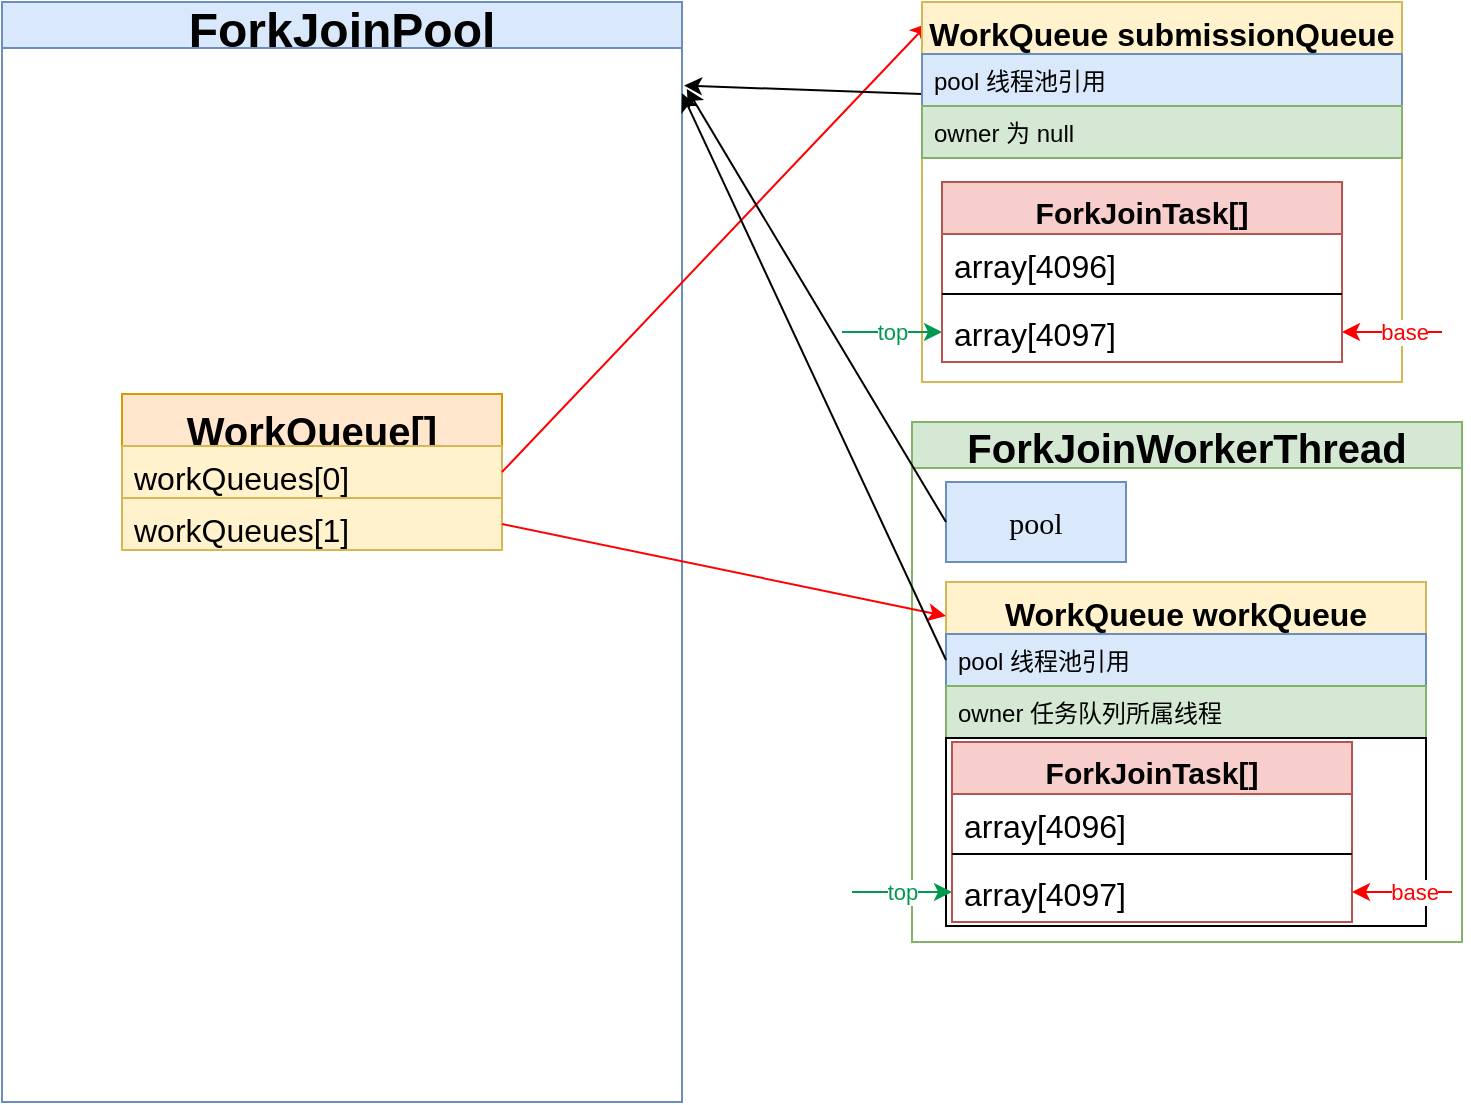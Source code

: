 <mxfile version="12.9.13" type="github">
  <diagram id="C5RBs43oDa-KdzZeNtuy" name="Page-1">
    <mxGraphModel dx="1412" dy="851" grid="1" gridSize="10" guides="1" tooltips="1" connect="1" arrows="1" fold="1" page="1" pageScale="1" pageWidth="827" pageHeight="1169" math="0" shadow="0">
      <root>
        <mxCell id="WIyWlLk6GJQsqaUBKTNV-0" />
        <mxCell id="WIyWlLk6GJQsqaUBKTNV-1" parent="WIyWlLk6GJQsqaUBKTNV-0" />
        <mxCell id="hefucLByXUNoLMBl-mjf-15" value="ForkJoinPool" style="swimlane;fontSize=24;fillColor=#dae8fc;strokeColor=#6c8ebf;" parent="WIyWlLk6GJQsqaUBKTNV-1" vertex="1">
          <mxGeometry x="30" y="120" width="340" height="550" as="geometry" />
        </mxCell>
        <mxCell id="hefucLByXUNoLMBl-mjf-43" value="WorkQueue[]" style="swimlane;fontStyle=1;align=center;verticalAlign=top;childLayout=stackLayout;horizontal=1;startSize=26;horizontalStack=0;resizeParent=1;resizeParentMax=0;resizeLast=0;collapsible=1;marginBottom=0;strokeColor=#d79b00;fontSize=20;fillColor=#ffe6cc;" parent="hefucLByXUNoLMBl-mjf-15" vertex="1">
          <mxGeometry x="60" y="196" width="190" height="78" as="geometry" />
        </mxCell>
        <mxCell id="hefucLByXUNoLMBl-mjf-44" value="workQueues[0]" style="text;strokeColor=#d6b656;fillColor=#fff2cc;align=left;verticalAlign=top;spacingLeft=4;spacingRight=4;overflow=hidden;rotatable=0;points=[[0,0.5],[1,0.5]];portConstraint=eastwest;fontSize=16;" parent="hefucLByXUNoLMBl-mjf-43" vertex="1">
          <mxGeometry y="26" width="190" height="26" as="geometry" />
        </mxCell>
        <mxCell id="hefucLByXUNoLMBl-mjf-46" value="workQueues[1]" style="text;strokeColor=#d6b656;fillColor=#fff2cc;align=left;verticalAlign=top;spacingLeft=4;spacingRight=4;overflow=hidden;rotatable=0;points=[[0,0.5],[1,0.5]];portConstraint=eastwest;fontSize=16;" parent="hefucLByXUNoLMBl-mjf-43" vertex="1">
          <mxGeometry y="52" width="190" height="26" as="geometry" />
        </mxCell>
        <mxCell id="hefucLByXUNoLMBl-mjf-20" value="" style="endArrow=classic;html=1;fontSize=24;exitX=1;exitY=0.5;exitDx=0;exitDy=0;entryX=0.013;entryY=0.056;entryDx=0;entryDy=0;entryPerimeter=0;strokeColor=#FF0000;" parent="WIyWlLk6GJQsqaUBKTNV-1" source="hefucLByXUNoLMBl-mjf-44" target="hefucLByXUNoLMBl-mjf-49" edge="1">
          <mxGeometry width="50" height="50" relative="1" as="geometry">
            <mxPoint x="160" y="490" as="sourcePoint" />
            <mxPoint x="450" y="262" as="targetPoint" />
          </mxGeometry>
        </mxCell>
        <mxCell id="hefucLByXUNoLMBl-mjf-62" value="" style="endArrow=classic;html=1;fontSize=20;fontColor=#000000;exitX=0;exitY=0.769;exitDx=0;exitDy=0;exitPerimeter=0;entryX=1.003;entryY=0.076;entryDx=0;entryDy=0;entryPerimeter=0;" parent="WIyWlLk6GJQsqaUBKTNV-1" source="hefucLByXUNoLMBl-mjf-50" target="hefucLByXUNoLMBl-mjf-15" edge="1">
          <mxGeometry width="50" height="50" relative="1" as="geometry">
            <mxPoint x="600" y="400" as="sourcePoint" />
            <mxPoint x="800" y="290" as="targetPoint" />
          </mxGeometry>
        </mxCell>
        <mxCell id="hefucLByXUNoLMBl-mjf-64" value="ForkJoinWorkerThread" style="swimlane;fontSize=20;fillColor=#d5e8d4;strokeColor=#82b366;" parent="WIyWlLk6GJQsqaUBKTNV-1" vertex="1">
          <mxGeometry x="485" y="330" width="275" height="260" as="geometry" />
        </mxCell>
        <mxCell id="hefucLByXUNoLMBl-mjf-65" value="&lt;pre style=&quot;font-family: &amp;#34;menlo&amp;#34; ; font-size: 15px&quot;&gt;pool&lt;/pre&gt;" style="rounded=0;whiteSpace=wrap;html=1;strokeColor=#6c8ebf;fontSize=20;fillColor=#dae8fc;" parent="hefucLByXUNoLMBl-mjf-64" vertex="1">
          <mxGeometry x="17" y="30" width="90" height="40" as="geometry" />
        </mxCell>
        <mxCell id="hefucLByXUNoLMBl-mjf-66" value="WorkQueue workQueue" style="swimlane;fontStyle=1;align=center;verticalAlign=top;childLayout=stackLayout;horizontal=1;startSize=26;horizontalStack=0;resizeParent=1;resizeParentMax=0;resizeLast=0;collapsible=1;marginBottom=0;strokeColor=#d6b656;fontSize=16;fillColor=#fff2cc;" parent="hefucLByXUNoLMBl-mjf-64" vertex="1">
          <mxGeometry x="17" y="80" width="240" height="172" as="geometry" />
        </mxCell>
        <mxCell id="hefucLByXUNoLMBl-mjf-67" value="pool 线程池引用" style="text;strokeColor=#6c8ebf;fillColor=#dae8fc;align=left;verticalAlign=top;spacingLeft=4;spacingRight=4;overflow=hidden;rotatable=0;points=[[0,0.5],[1,0.5]];portConstraint=eastwest;" parent="hefucLByXUNoLMBl-mjf-66" vertex="1">
          <mxGeometry y="26" width="240" height="26" as="geometry" />
        </mxCell>
        <mxCell id="hefucLByXUNoLMBl-mjf-68" value="owner 任务队列所属线程" style="text;strokeColor=#82b366;fillColor=#d5e8d4;align=left;verticalAlign=top;spacingLeft=4;spacingRight=4;overflow=hidden;rotatable=0;points=[[0,0.5],[1,0.5]];portConstraint=eastwest;" parent="hefucLByXUNoLMBl-mjf-66" vertex="1">
          <mxGeometry y="52" width="240" height="26" as="geometry" />
        </mxCell>
        <mxCell id="hefucLByXUNoLMBl-mjf-69" value="" style="text;strokeColor=#000000;fillColor=none;align=left;verticalAlign=top;spacingLeft=4;spacingRight=4;overflow=hidden;rotatable=0;points=[[0,0.5],[1,0.5]];portConstraint=eastwest;" parent="hefucLByXUNoLMBl-mjf-66" vertex="1">
          <mxGeometry y="78" width="240" height="94" as="geometry" />
        </mxCell>
        <mxCell id="hefucLByXUNoLMBl-mjf-74" value="" style="endArrow=classic;html=1;fontSize=20;fontColor=#000000;exitX=1;exitY=0.5;exitDx=0;exitDy=0;entryX=0;entryY=0.099;entryDx=0;entryDy=0;entryPerimeter=0;strokeColor=#FF0000;" parent="WIyWlLk6GJQsqaUBKTNV-1" source="hefucLByXUNoLMBl-mjf-46" target="hefucLByXUNoLMBl-mjf-66" edge="1">
          <mxGeometry width="50" height="50" relative="1" as="geometry">
            <mxPoint x="600" y="400" as="sourcePoint" />
            <mxPoint x="650" y="350" as="targetPoint" />
          </mxGeometry>
        </mxCell>
        <mxCell id="hefucLByXUNoLMBl-mjf-75" value="" style="endArrow=classic;html=1;strokeColor=#000000;fontSize=20;fontColor=#000000;exitX=0;exitY=0.5;exitDx=0;exitDy=0;entryX=1.007;entryY=0.079;entryDx=0;entryDy=0;entryPerimeter=0;" parent="WIyWlLk6GJQsqaUBKTNV-1" source="hefucLByXUNoLMBl-mjf-65" target="hefucLByXUNoLMBl-mjf-15" edge="1">
          <mxGeometry width="50" height="50" relative="1" as="geometry">
            <mxPoint x="600" y="460" as="sourcePoint" />
            <mxPoint x="650" y="410" as="targetPoint" />
          </mxGeometry>
        </mxCell>
        <mxCell id="hefucLByXUNoLMBl-mjf-76" value="" style="endArrow=classic;html=1;strokeColor=#000000;fontSize=20;fontColor=#000000;exitX=0;exitY=0.5;exitDx=0;exitDy=0;entryX=1;entryY=0.083;entryDx=0;entryDy=0;entryPerimeter=0;" parent="WIyWlLk6GJQsqaUBKTNV-1" source="hefucLByXUNoLMBl-mjf-67" target="hefucLByXUNoLMBl-mjf-15" edge="1">
          <mxGeometry width="50" height="50" relative="1" as="geometry">
            <mxPoint x="600" y="460" as="sourcePoint" />
            <mxPoint x="650" y="410" as="targetPoint" />
          </mxGeometry>
        </mxCell>
        <mxCell id="hefucLByXUNoLMBl-mjf-49" value="WorkQueue submissionQueue" style="swimlane;fontStyle=1;align=center;verticalAlign=top;childLayout=stackLayout;horizontal=1;startSize=26;horizontalStack=0;resizeParent=1;resizeParentMax=0;resizeLast=0;collapsible=1;marginBottom=0;fontSize=16;fillColor=#fff2cc;strokeColor=#d6b656;" parent="WIyWlLk6GJQsqaUBKTNV-1" vertex="1">
          <mxGeometry x="490" y="120" width="240" height="190" as="geometry" />
        </mxCell>
        <mxCell id="hefucLByXUNoLMBl-mjf-50" value="pool 线程池引用" style="text;strokeColor=#6c8ebf;fillColor=#dae8fc;align=left;verticalAlign=top;spacingLeft=4;spacingRight=4;overflow=hidden;rotatable=0;points=[[0,0.5],[1,0.5]];portConstraint=eastwest;" parent="hefucLByXUNoLMBl-mjf-49" vertex="1">
          <mxGeometry y="26" width="240" height="26" as="geometry" />
        </mxCell>
        <mxCell id="hefucLByXUNoLMBl-mjf-52" value="owner 为 null" style="text;strokeColor=#82b366;fillColor=#d5e8d4;align=left;verticalAlign=top;spacingLeft=4;spacingRight=4;overflow=hidden;rotatable=0;points=[[0,0.5],[1,0.5]];portConstraint=eastwest;" parent="hefucLByXUNoLMBl-mjf-49" vertex="1">
          <mxGeometry y="52" width="240" height="26" as="geometry" />
        </mxCell>
        <mxCell id="3rfRzYVXKlnVneU_K0MV-4" value="" style="text;align=left;verticalAlign=top;spacingLeft=4;spacingRight=4;overflow=hidden;rotatable=0;points=[[0,0.5],[1,0.5]];portConstraint=eastwest;" vertex="1" parent="hefucLByXUNoLMBl-mjf-49">
          <mxGeometry y="78" width="240" height="112" as="geometry" />
        </mxCell>
        <mxCell id="3rfRzYVXKlnVneU_K0MV-5" value="&lt;font color=&quot;#00994d&quot;&gt;top&lt;/font&gt;" style="endArrow=classic;html=1;entryX=0;entryY=0.5;entryDx=0;entryDy=0;strokeColor=#00994D;" edge="1" parent="WIyWlLk6GJQsqaUBKTNV-1" target="hefucLByXUNoLMBl-mjf-58">
          <mxGeometry width="50" height="50" relative="1" as="geometry">
            <mxPoint x="455" y="565" as="sourcePoint" />
            <mxPoint x="145" y="760" as="targetPoint" />
          </mxGeometry>
        </mxCell>
        <mxCell id="3rfRzYVXKlnVneU_K0MV-6" value="" style="endArrow=classic;html=1;entryX=1;entryY=0.5;entryDx=0;entryDy=0;strokeColor=#FF0000;" edge="1" parent="WIyWlLk6GJQsqaUBKTNV-1" target="hefucLByXUNoLMBl-mjf-58">
          <mxGeometry width="50" height="50" relative="1" as="geometry">
            <mxPoint x="755" y="565" as="sourcePoint" />
            <mxPoint x="145" y="760" as="targetPoint" />
          </mxGeometry>
        </mxCell>
        <mxCell id="3rfRzYVXKlnVneU_K0MV-7" value="&lt;font color=&quot;#ff0000&quot;&gt;base&lt;/font&gt;" style="edgeLabel;html=1;align=center;verticalAlign=middle;resizable=0;points=[];" vertex="1" connectable="0" parent="3rfRzYVXKlnVneU_K0MV-6">
          <mxGeometry x="-0.25" relative="1" as="geometry">
            <mxPoint as="offset" />
          </mxGeometry>
        </mxCell>
        <mxCell id="3rfRzYVXKlnVneU_K0MV-21" value="&lt;font color=&quot;#00994d&quot;&gt;top&lt;/font&gt;" style="endArrow=classic;html=1;entryX=0;entryY=0.5;entryDx=0;entryDy=0;strokeColor=#00994D;" edge="1" parent="WIyWlLk6GJQsqaUBKTNV-1" target="3rfRzYVXKlnVneU_K0MV-27">
          <mxGeometry width="50" height="50" relative="1" as="geometry">
            <mxPoint x="450" y="285" as="sourcePoint" />
            <mxPoint x="140" y="480" as="targetPoint" />
          </mxGeometry>
        </mxCell>
        <mxCell id="3rfRzYVXKlnVneU_K0MV-22" value="" style="endArrow=classic;html=1;entryX=1;entryY=0.5;entryDx=0;entryDy=0;strokeColor=#FF0000;" edge="1" parent="WIyWlLk6GJQsqaUBKTNV-1" target="3rfRzYVXKlnVneU_K0MV-27">
          <mxGeometry width="50" height="50" relative="1" as="geometry">
            <mxPoint x="750" y="285" as="sourcePoint" />
            <mxPoint x="140" y="480" as="targetPoint" />
          </mxGeometry>
        </mxCell>
        <mxCell id="3rfRzYVXKlnVneU_K0MV-23" value="&lt;font color=&quot;#ff0000&quot;&gt;base&lt;/font&gt;" style="edgeLabel;html=1;align=center;verticalAlign=middle;resizable=0;points=[];" vertex="1" connectable="0" parent="3rfRzYVXKlnVneU_K0MV-22">
          <mxGeometry x="-0.25" relative="1" as="geometry">
            <mxPoint as="offset" />
          </mxGeometry>
        </mxCell>
        <mxCell id="3rfRzYVXKlnVneU_K0MV-24" value="ForkJoinTask[]" style="swimlane;fontStyle=1;align=center;verticalAlign=top;childLayout=stackLayout;horizontal=1;startSize=26;horizontalStack=0;resizeParent=1;resizeParentMax=0;resizeLast=0;collapsible=1;marginBottom=0;strokeColor=#b85450;fontSize=15;fillColor=#f8cecc;direction=east;" vertex="1" parent="WIyWlLk6GJQsqaUBKTNV-1">
          <mxGeometry x="500" y="210" width="200" height="90" as="geometry" />
        </mxCell>
        <mxCell id="3rfRzYVXKlnVneU_K0MV-25" value="array[4096]" style="text;strokeColor=none;fillColor=none;align=left;verticalAlign=top;spacingLeft=4;spacingRight=4;overflow=hidden;rotatable=0;points=[[0,0.5],[1,0.5]];portConstraint=eastwest;fontSize=16;" vertex="1" parent="3rfRzYVXKlnVneU_K0MV-24">
          <mxGeometry y="26" width="200" height="26" as="geometry" />
        </mxCell>
        <mxCell id="3rfRzYVXKlnVneU_K0MV-26" value="" style="line;strokeWidth=1;fillColor=none;align=left;verticalAlign=middle;spacingTop=-1;spacingLeft=3;spacingRight=3;rotatable=0;labelPosition=right;points=[];portConstraint=eastwest;" vertex="1" parent="3rfRzYVXKlnVneU_K0MV-24">
          <mxGeometry y="52" width="200" height="8" as="geometry" />
        </mxCell>
        <mxCell id="3rfRzYVXKlnVneU_K0MV-27" value="array[4097]" style="text;strokeColor=none;fillColor=none;align=left;verticalAlign=top;spacingLeft=4;spacingRight=4;overflow=hidden;rotatable=0;points=[[0,0.5],[1,0.5]];portConstraint=eastwest;fontSize=16;" vertex="1" parent="3rfRzYVXKlnVneU_K0MV-24">
          <mxGeometry y="60" width="200" height="30" as="geometry" />
        </mxCell>
        <mxCell id="hefucLByXUNoLMBl-mjf-55" value="ForkJoinTask[]" style="swimlane;fontStyle=1;align=center;verticalAlign=top;childLayout=stackLayout;horizontal=1;startSize=26;horizontalStack=0;resizeParent=1;resizeParentMax=0;resizeLast=0;collapsible=1;marginBottom=0;strokeColor=#b85450;fontSize=15;fillColor=#f8cecc;direction=east;" parent="WIyWlLk6GJQsqaUBKTNV-1" vertex="1">
          <mxGeometry x="505" y="490" width="200" height="90" as="geometry" />
        </mxCell>
        <mxCell id="hefucLByXUNoLMBl-mjf-56" value="array[4096]" style="text;strokeColor=none;fillColor=none;align=left;verticalAlign=top;spacingLeft=4;spacingRight=4;overflow=hidden;rotatable=0;points=[[0,0.5],[1,0.5]];portConstraint=eastwest;fontSize=16;" parent="hefucLByXUNoLMBl-mjf-55" vertex="1">
          <mxGeometry y="26" width="200" height="26" as="geometry" />
        </mxCell>
        <mxCell id="hefucLByXUNoLMBl-mjf-57" value="" style="line;strokeWidth=1;fillColor=none;align=left;verticalAlign=middle;spacingTop=-1;spacingLeft=3;spacingRight=3;rotatable=0;labelPosition=right;points=[];portConstraint=eastwest;" parent="hefucLByXUNoLMBl-mjf-55" vertex="1">
          <mxGeometry y="52" width="200" height="8" as="geometry" />
        </mxCell>
        <mxCell id="hefucLByXUNoLMBl-mjf-58" value="array[4097]" style="text;strokeColor=none;fillColor=none;align=left;verticalAlign=top;spacingLeft=4;spacingRight=4;overflow=hidden;rotatable=0;points=[[0,0.5],[1,0.5]];portConstraint=eastwest;fontSize=16;" parent="hefucLByXUNoLMBl-mjf-55" vertex="1">
          <mxGeometry y="60" width="200" height="30" as="geometry" />
        </mxCell>
      </root>
    </mxGraphModel>
  </diagram>
</mxfile>

